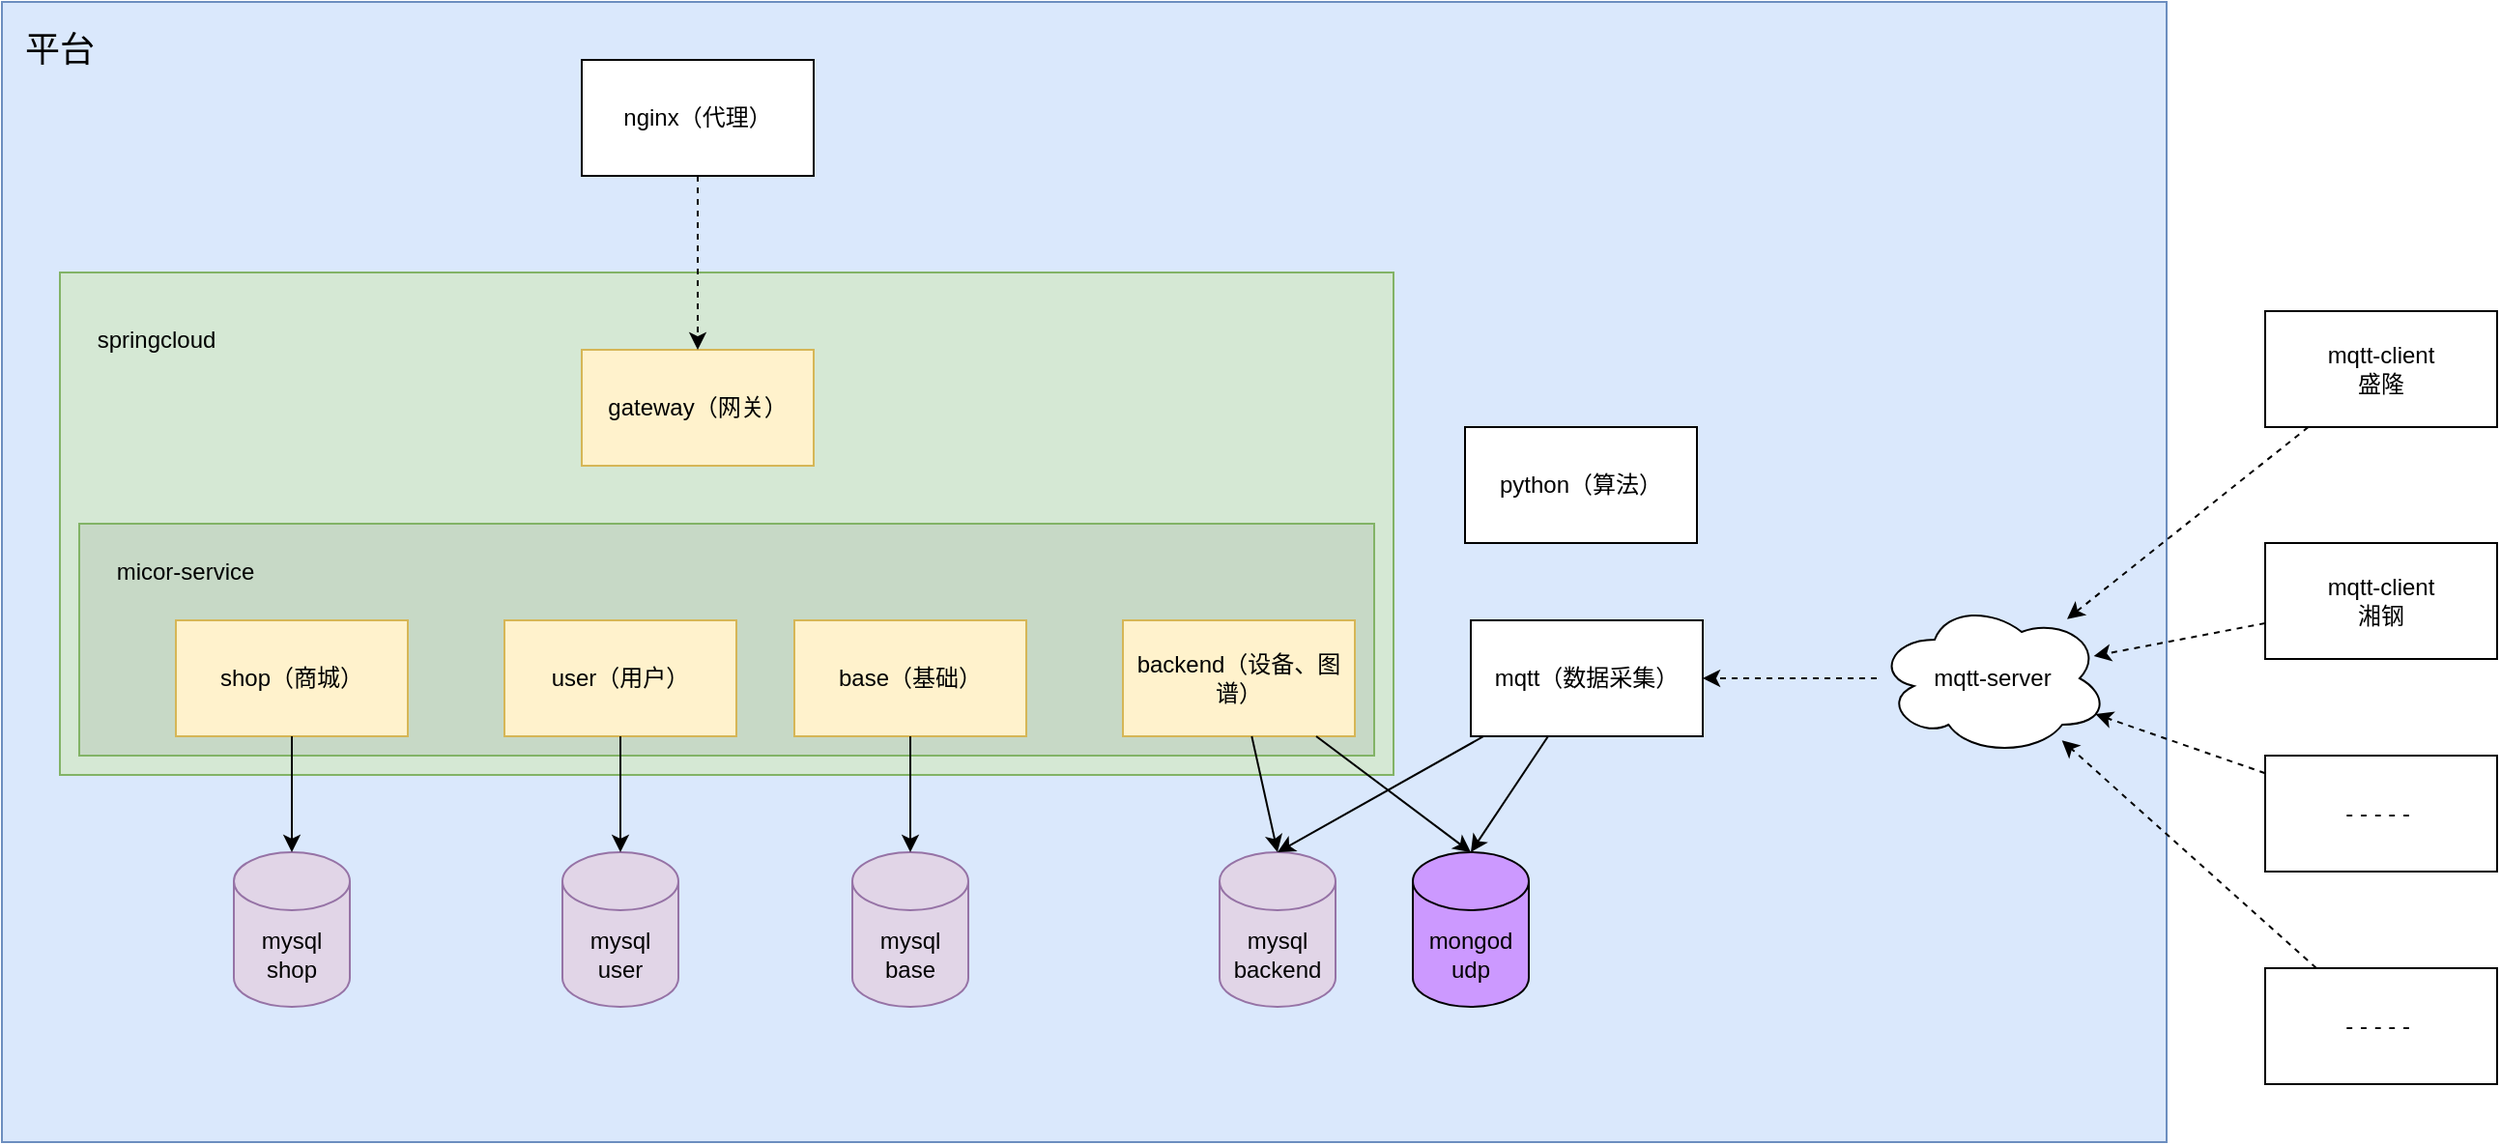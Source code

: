 <mxfile version="15.6.5" type="github">
  <diagram id="8KYwZ6n3fQzEH9xbXfmW" name="Page-1">
    <mxGraphModel dx="1830" dy="2173" grid="1" gridSize="10" guides="1" tooltips="1" connect="1" arrows="1" fold="1" page="1" pageScale="1" pageWidth="827" pageHeight="1169" math="0" shadow="0">
      <root>
        <mxCell id="0" />
        <mxCell id="1" parent="0" />
        <mxCell id="k7P4cRU7_WfFvKUSIJRe-51" value="" style="rounded=0;whiteSpace=wrap;html=1;shadow=0;glass=0;sketch=0;strokeColor=#6c8ebf;fillColor=#dae8fc;fontColor=default;" vertex="1" parent="1">
          <mxGeometry x="70" y="-80" width="1120" height="590" as="geometry" />
        </mxCell>
        <mxCell id="k7P4cRU7_WfFvKUSIJRe-30" value="" style="rounded=0;whiteSpace=wrap;html=1;strokeColor=#82b366;fillColor=#d5e8d4;shadow=0;sketch=0;glass=0;fontColor=default;" vertex="1" parent="1">
          <mxGeometry x="100" y="60" width="690" height="260" as="geometry" />
        </mxCell>
        <mxCell id="k7P4cRU7_WfFvKUSIJRe-49" value="" style="rounded=0;whiteSpace=wrap;html=1;shadow=0;glass=0;sketch=0;strokeColor=#82b366;fillColor=#C7D9C6;fontColor=default;" vertex="1" parent="1">
          <mxGeometry x="110" y="190" width="670" height="120" as="geometry" />
        </mxCell>
        <mxCell id="k7P4cRU7_WfFvKUSIJRe-5" value="mqtt（数据采集）" style="rounded=0;whiteSpace=wrap;html=1;fontColor=default;strokeColor=default;fillColor=default;" vertex="1" parent="1">
          <mxGeometry x="830" y="240" width="120" height="60" as="geometry" />
        </mxCell>
        <mxCell id="k7P4cRU7_WfFvKUSIJRe-7" value="mysql&lt;br&gt;shop" style="shape=cylinder3;whiteSpace=wrap;html=1;boundedLbl=1;backgroundOutline=1;size=15;strokeColor=#9673a6;fillColor=#e1d5e7;fontColor=default;" vertex="1" parent="1">
          <mxGeometry x="190" y="360" width="60" height="80" as="geometry" />
        </mxCell>
        <mxCell id="k7P4cRU7_WfFvKUSIJRe-8" value="mysql&lt;br&gt;user" style="shape=cylinder3;whiteSpace=wrap;html=1;boundedLbl=1;backgroundOutline=1;size=15;strokeColor=#9673a6;fillColor=#e1d5e7;fontColor=default;" vertex="1" parent="1">
          <mxGeometry x="360" y="360" width="60" height="80" as="geometry" />
        </mxCell>
        <mxCell id="k7P4cRU7_WfFvKUSIJRe-9" value="mysql&lt;br&gt;base" style="shape=cylinder3;whiteSpace=wrap;html=1;boundedLbl=1;backgroundOutline=1;size=15;strokeColor=#9673a6;fillColor=#e1d5e7;fontColor=default;" vertex="1" parent="1">
          <mxGeometry x="510" y="360" width="60" height="80" as="geometry" />
        </mxCell>
        <mxCell id="k7P4cRU7_WfFvKUSIJRe-10" value="mysql&lt;br&gt;backend" style="shape=cylinder3;whiteSpace=wrap;html=1;boundedLbl=1;backgroundOutline=1;size=15;strokeColor=#9673a6;fillColor=#e1d5e7;fontColor=default;" vertex="1" parent="1">
          <mxGeometry x="700" y="360" width="60" height="80" as="geometry" />
        </mxCell>
        <mxCell id="k7P4cRU7_WfFvKUSIJRe-12" value="mongod&lt;br&gt;udp" style="shape=cylinder3;whiteSpace=wrap;html=1;boundedLbl=1;backgroundOutline=1;size=15;fontColor=default;strokeColor=default;fillColor=#CC99FF;" vertex="1" parent="1">
          <mxGeometry x="800" y="360" width="60" height="80" as="geometry" />
        </mxCell>
        <mxCell id="k7P4cRU7_WfFvKUSIJRe-29" style="edgeStyle=none;rounded=0;orthogonalLoop=1;jettySize=auto;html=1;entryX=1;entryY=0.5;entryDx=0;entryDy=0;dashed=1;labelBackgroundColor=default;fontColor=default;strokeColor=default;" edge="1" parent="1" source="k7P4cRU7_WfFvKUSIJRe-20" target="k7P4cRU7_WfFvKUSIJRe-5">
          <mxGeometry relative="1" as="geometry" />
        </mxCell>
        <mxCell id="k7P4cRU7_WfFvKUSIJRe-20" value="mqtt-server" style="ellipse;shape=cloud;whiteSpace=wrap;html=1;fontColor=default;strokeColor=default;fillColor=default;" vertex="1" parent="1">
          <mxGeometry x="1040" y="230" width="120" height="80" as="geometry" />
        </mxCell>
        <mxCell id="k7P4cRU7_WfFvKUSIJRe-25" style="edgeStyle=none;rounded=0;orthogonalLoop=1;jettySize=auto;html=1;labelBackgroundColor=default;fontColor=default;strokeColor=default;dashed=1;" edge="1" parent="1" source="k7P4cRU7_WfFvKUSIJRe-21" target="k7P4cRU7_WfFvKUSIJRe-20">
          <mxGeometry relative="1" as="geometry" />
        </mxCell>
        <mxCell id="k7P4cRU7_WfFvKUSIJRe-21" value="mqtt-client&lt;br&gt;盛隆" style="rounded=0;whiteSpace=wrap;html=1;fontColor=default;strokeColor=default;fillColor=default;" vertex="1" parent="1">
          <mxGeometry x="1241" y="80" width="120" height="60" as="geometry" />
        </mxCell>
        <mxCell id="k7P4cRU7_WfFvKUSIJRe-26" style="edgeStyle=none;rounded=0;orthogonalLoop=1;jettySize=auto;html=1;entryX=0.936;entryY=0.356;entryDx=0;entryDy=0;entryPerimeter=0;labelBackgroundColor=default;fontColor=default;strokeColor=default;dashed=1;" edge="1" parent="1" source="k7P4cRU7_WfFvKUSIJRe-22" target="k7P4cRU7_WfFvKUSIJRe-20">
          <mxGeometry relative="1" as="geometry" />
        </mxCell>
        <mxCell id="k7P4cRU7_WfFvKUSIJRe-22" value="mqtt-client&lt;br&gt;湘钢" style="rounded=0;whiteSpace=wrap;html=1;fontColor=default;strokeColor=default;fillColor=default;" vertex="1" parent="1">
          <mxGeometry x="1241" y="200" width="120" height="60" as="geometry" />
        </mxCell>
        <mxCell id="k7P4cRU7_WfFvKUSIJRe-27" style="edgeStyle=none;rounded=0;orthogonalLoop=1;jettySize=auto;html=1;labelBackgroundColor=default;fontColor=default;strokeColor=default;dashed=1;" edge="1" parent="1" source="k7P4cRU7_WfFvKUSIJRe-23" target="k7P4cRU7_WfFvKUSIJRe-20">
          <mxGeometry relative="1" as="geometry" />
        </mxCell>
        <mxCell id="k7P4cRU7_WfFvKUSIJRe-23" value="- - - - -&amp;nbsp;" style="rounded=0;whiteSpace=wrap;html=1;fontColor=default;strokeColor=default;fillColor=default;" vertex="1" parent="1">
          <mxGeometry x="1241" y="310" width="120" height="60" as="geometry" />
        </mxCell>
        <mxCell id="k7P4cRU7_WfFvKUSIJRe-28" style="edgeStyle=none;rounded=0;orthogonalLoop=1;jettySize=auto;html=1;labelBackgroundColor=default;fontColor=default;strokeColor=default;dashed=1;" edge="1" parent="1" source="k7P4cRU7_WfFvKUSIJRe-24" target="k7P4cRU7_WfFvKUSIJRe-20">
          <mxGeometry relative="1" as="geometry" />
        </mxCell>
        <mxCell id="k7P4cRU7_WfFvKUSIJRe-24" value="- - - - -&amp;nbsp;" style="rounded=0;whiteSpace=wrap;html=1;fontColor=default;strokeColor=default;fillColor=default;" vertex="1" parent="1">
          <mxGeometry x="1241" y="420" width="120" height="60" as="geometry" />
        </mxCell>
        <mxCell id="k7P4cRU7_WfFvKUSIJRe-4" value="backend（设备、图谱）" style="rounded=0;whiteSpace=wrap;html=1;fillColor=#fff2cc;strokeColor=#d6b656;fontColor=default;" vertex="1" parent="1">
          <mxGeometry x="650" y="240" width="120" height="60" as="geometry" />
        </mxCell>
        <mxCell id="k7P4cRU7_WfFvKUSIJRe-3" value="base（基础）" style="rounded=0;whiteSpace=wrap;html=1;fillColor=#fff2cc;strokeColor=#d6b656;fontColor=default;" vertex="1" parent="1">
          <mxGeometry x="480" y="240" width="120" height="60" as="geometry" />
        </mxCell>
        <mxCell id="k7P4cRU7_WfFvKUSIJRe-2" value="user（用户）" style="rounded=0;whiteSpace=wrap;html=1;fillColor=#fff2cc;strokeColor=#d6b656;fontColor=default;" vertex="1" parent="1">
          <mxGeometry x="330" y="240" width="120" height="60" as="geometry" />
        </mxCell>
        <mxCell id="k7P4cRU7_WfFvKUSIJRe-1" value="shop（商城）" style="rounded=0;whiteSpace=wrap;html=1;fillColor=#fff2cc;strokeColor=#d6b656;fontColor=default;" vertex="1" parent="1">
          <mxGeometry x="160" y="240" width="120" height="60" as="geometry" />
        </mxCell>
        <mxCell id="k7P4cRU7_WfFvKUSIJRe-19" style="edgeStyle=none;rounded=0;orthogonalLoop=1;jettySize=auto;html=1;entryX=0.5;entryY=0;entryDx=0;entryDy=0;entryPerimeter=0;labelBackgroundColor=default;fontColor=default;strokeColor=default;" edge="1" parent="1" source="k7P4cRU7_WfFvKUSIJRe-3" target="k7P4cRU7_WfFvKUSIJRe-9">
          <mxGeometry relative="1" as="geometry" />
        </mxCell>
        <mxCell id="k7P4cRU7_WfFvKUSIJRe-17" style="edgeStyle=none;rounded=0;orthogonalLoop=1;jettySize=auto;html=1;entryX=0.5;entryY=0;entryDx=0;entryDy=0;entryPerimeter=0;labelBackgroundColor=default;fontColor=default;strokeColor=default;" edge="1" parent="1" source="k7P4cRU7_WfFvKUSIJRe-1" target="k7P4cRU7_WfFvKUSIJRe-7">
          <mxGeometry relative="1" as="geometry" />
        </mxCell>
        <mxCell id="k7P4cRU7_WfFvKUSIJRe-18" style="edgeStyle=none;rounded=0;orthogonalLoop=1;jettySize=auto;html=1;entryX=0.5;entryY=0;entryDx=0;entryDy=0;entryPerimeter=0;labelBackgroundColor=default;fontColor=default;strokeColor=default;" edge="1" parent="1" source="k7P4cRU7_WfFvKUSIJRe-2" target="k7P4cRU7_WfFvKUSIJRe-8">
          <mxGeometry relative="1" as="geometry" />
        </mxCell>
        <mxCell id="k7P4cRU7_WfFvKUSIJRe-13" style="rounded=0;orthogonalLoop=1;jettySize=auto;html=1;entryX=0.5;entryY=0;entryDx=0;entryDy=0;entryPerimeter=0;fontColor=default;strokeColor=default;labelBackgroundColor=default;" edge="1" parent="1" source="k7P4cRU7_WfFvKUSIJRe-4" target="k7P4cRU7_WfFvKUSIJRe-10">
          <mxGeometry relative="1" as="geometry" />
        </mxCell>
        <mxCell id="k7P4cRU7_WfFvKUSIJRe-14" style="edgeStyle=none;rounded=0;orthogonalLoop=1;jettySize=auto;html=1;entryX=0.5;entryY=0;entryDx=0;entryDy=0;entryPerimeter=0;labelBackgroundColor=default;fontColor=default;strokeColor=default;" edge="1" parent="1" source="k7P4cRU7_WfFvKUSIJRe-4" target="k7P4cRU7_WfFvKUSIJRe-12">
          <mxGeometry relative="1" as="geometry" />
        </mxCell>
        <mxCell id="k7P4cRU7_WfFvKUSIJRe-15" style="edgeStyle=none;rounded=0;orthogonalLoop=1;jettySize=auto;html=1;labelBackgroundColor=default;fontColor=default;strokeColor=default;entryX=0.5;entryY=0;entryDx=0;entryDy=0;entryPerimeter=0;" edge="1" parent="1" source="k7P4cRU7_WfFvKUSIJRe-5" target="k7P4cRU7_WfFvKUSIJRe-10">
          <mxGeometry relative="1" as="geometry">
            <mxPoint x="850" y="330" as="targetPoint" />
          </mxGeometry>
        </mxCell>
        <mxCell id="k7P4cRU7_WfFvKUSIJRe-16" style="edgeStyle=none;rounded=0;orthogonalLoop=1;jettySize=auto;html=1;entryX=0.5;entryY=0;entryDx=0;entryDy=0;entryPerimeter=0;labelBackgroundColor=default;fontColor=default;strokeColor=default;" edge="1" parent="1" source="k7P4cRU7_WfFvKUSIJRe-5" target="k7P4cRU7_WfFvKUSIJRe-12">
          <mxGeometry relative="1" as="geometry" />
        </mxCell>
        <mxCell id="k7P4cRU7_WfFvKUSIJRe-31" value="springcloud" style="text;html=1;strokeColor=none;fillColor=none;align=center;verticalAlign=middle;whiteSpace=wrap;rounded=0;shadow=0;glass=0;sketch=0;fontColor=default;" vertex="1" parent="1">
          <mxGeometry x="120" y="80" width="60" height="30" as="geometry" />
        </mxCell>
        <mxCell id="k7P4cRU7_WfFvKUSIJRe-33" value="gateway（网关）" style="rounded=0;whiteSpace=wrap;html=1;shadow=0;glass=0;sketch=0;strokeColor=#d6b656;fillColor=#fff2cc;fontColor=default;" vertex="1" parent="1">
          <mxGeometry x="370" y="100" width="120" height="60" as="geometry" />
        </mxCell>
        <mxCell id="k7P4cRU7_WfFvKUSIJRe-36" style="edgeStyle=none;rounded=0;orthogonalLoop=1;jettySize=auto;html=1;entryX=0.5;entryY=0;entryDx=0;entryDy=0;dashed=1;labelBackgroundColor=default;fontColor=default;strokeColor=default;" edge="1" parent="1" source="k7P4cRU7_WfFvKUSIJRe-35" target="k7P4cRU7_WfFvKUSIJRe-33">
          <mxGeometry relative="1" as="geometry" />
        </mxCell>
        <mxCell id="k7P4cRU7_WfFvKUSIJRe-35" value="nginx（代理）" style="rounded=0;whiteSpace=wrap;html=1;shadow=0;glass=0;sketch=0;fontColor=default;strokeColor=default;fillColor=default;" vertex="1" parent="1">
          <mxGeometry x="370" y="-50" width="120" height="60" as="geometry" />
        </mxCell>
        <mxCell id="k7P4cRU7_WfFvKUSIJRe-47" value="python（算法）" style="rounded=0;whiteSpace=wrap;html=1;shadow=0;glass=0;sketch=0;fontColor=default;strokeColor=default;fillColor=default;" vertex="1" parent="1">
          <mxGeometry x="827" y="140" width="120" height="60" as="geometry" />
        </mxCell>
        <mxCell id="k7P4cRU7_WfFvKUSIJRe-50" value="micor-service" style="text;html=1;strokeColor=none;fillColor=none;align=center;verticalAlign=middle;whiteSpace=wrap;rounded=0;shadow=0;glass=0;sketch=0;fontColor=default;" vertex="1" parent="1">
          <mxGeometry x="120" y="200" width="90" height="30" as="geometry" />
        </mxCell>
        <mxCell id="k7P4cRU7_WfFvKUSIJRe-52" value="平台" style="text;html=1;strokeColor=none;fillColor=none;align=center;verticalAlign=middle;whiteSpace=wrap;rounded=0;shadow=0;glass=0;sketch=0;fontColor=default;fontSize=18;" vertex="1" parent="1">
          <mxGeometry x="70" y="-70" width="60" height="30" as="geometry" />
        </mxCell>
      </root>
    </mxGraphModel>
  </diagram>
</mxfile>
